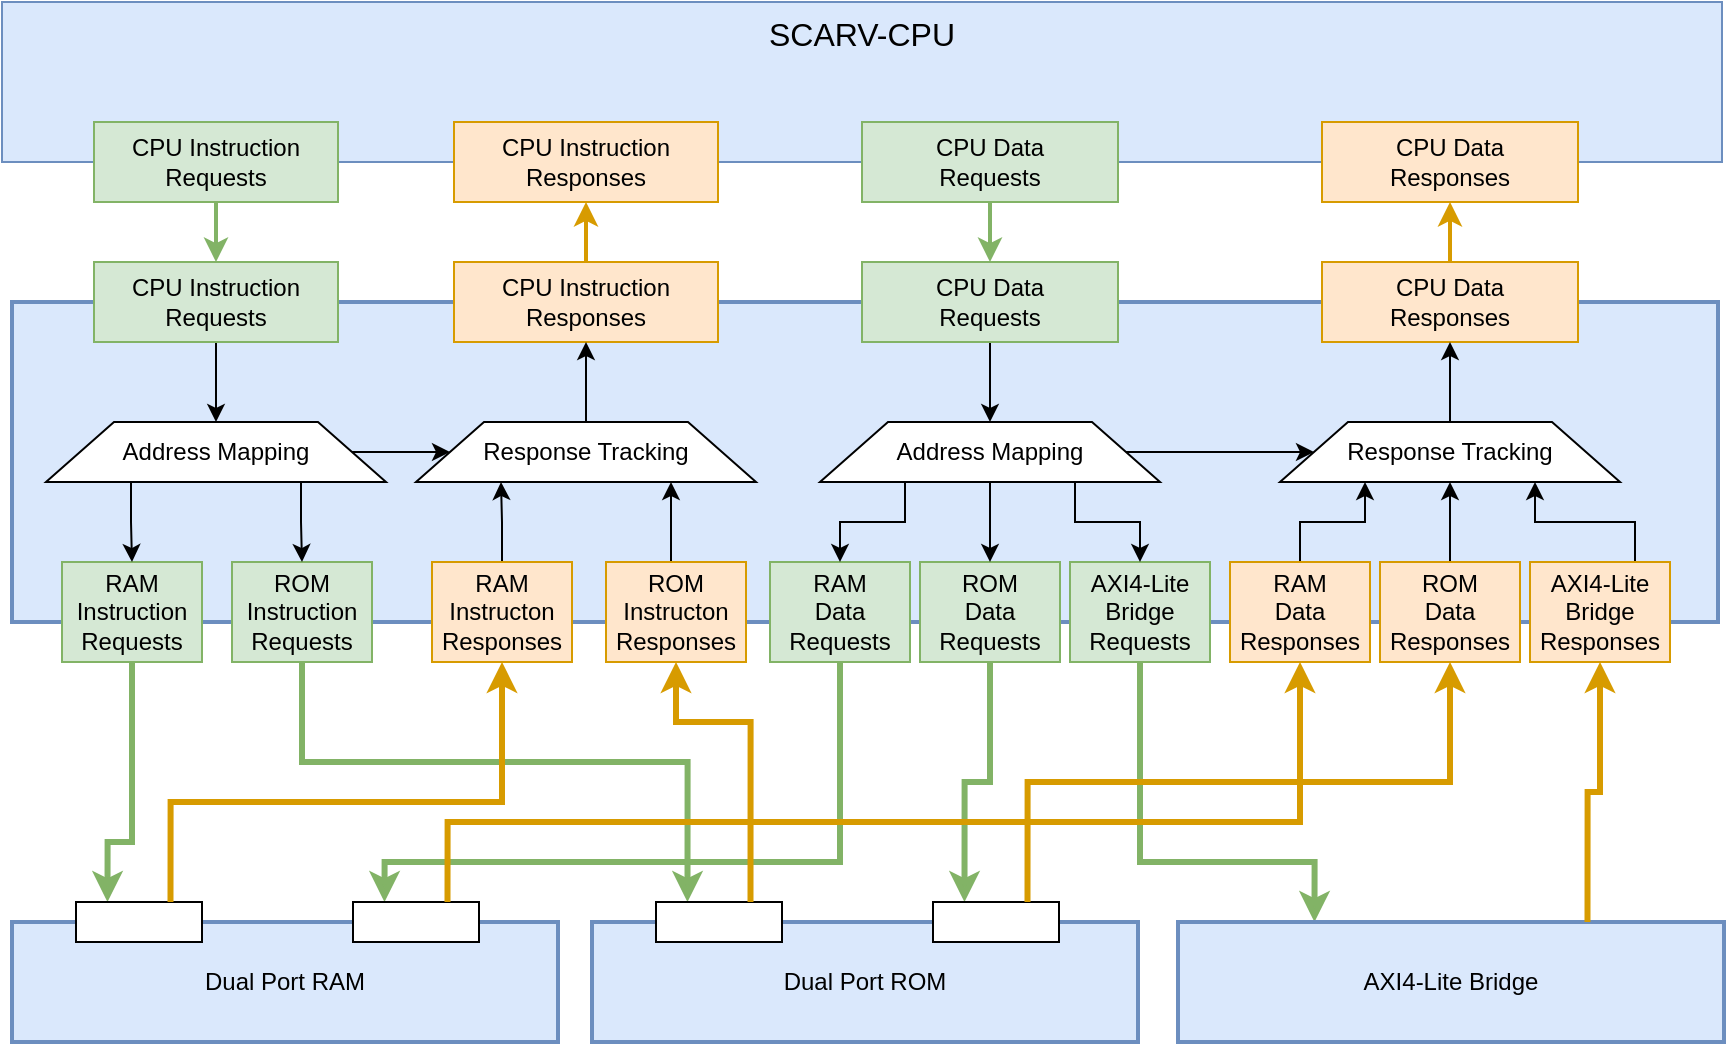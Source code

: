 <mxfile version="12.1.9" type="device" pages="1"><diagram id="bxJ9VEbCLUw6fagwbg7X" name="Page-1"><mxGraphModel dx="2249" dy="788" grid="1" gridSize="10" guides="1" tooltips="1" connect="1" arrows="1" fold="1" page="1" pageScale="1" pageWidth="827" pageHeight="1169" math="0" shadow="0"><root><mxCell id="0"/><mxCell id="1" parent="0"/><mxCell id="e_6H-0DXw6L8UPF1zuQE-49" value="Int" style="rounded=0;whiteSpace=wrap;html=1;strokeWidth=2;fillColor=#dae8fc;strokeColor=#6c8ebf;" vertex="1" parent="1"><mxGeometry x="-15" y="290" width="853" height="160" as="geometry"/></mxCell><mxCell id="e_6H-0DXw6L8UPF1zuQE-25" style="edgeStyle=orthogonalEdgeStyle;rounded=0;orthogonalLoop=1;jettySize=auto;html=1;exitX=0.5;exitY=1;exitDx=0;exitDy=0;entryX=0.5;entryY=0;entryDx=0;entryDy=0;" edge="1" parent="1" source="e_6H-0DXw6L8UPF1zuQE-3" target="e_6H-0DXw6L8UPF1zuQE-24"><mxGeometry relative="1" as="geometry"/></mxCell><mxCell id="e_6H-0DXw6L8UPF1zuQE-3" value="&lt;div&gt;CPU Data&lt;br&gt;Requests&lt;br&gt;&lt;/div&gt;" style="rounded=0;whiteSpace=wrap;html=1;fillColor=#d5e8d4;strokeColor=#82b366;" vertex="1" parent="1"><mxGeometry x="410" y="270" width="128" height="40" as="geometry"/></mxCell><mxCell id="e_6H-0DXw6L8UPF1zuQE-88" style="edgeStyle=orthogonalEdgeStyle;rounded=0;orthogonalLoop=1;jettySize=auto;html=1;entryX=0.5;entryY=1;entryDx=0;entryDy=0;strokeWidth=2;fontSize=16;fillColor=#ffe6cc;strokeColor=#d79b00;" edge="1" parent="1" source="e_6H-0DXw6L8UPF1zuQE-4" target="e_6H-0DXw6L8UPF1zuQE-82"><mxGeometry relative="1" as="geometry"/></mxCell><mxCell id="e_6H-0DXw6L8UPF1zuQE-4" value="&lt;div&gt;CPU Data&lt;br&gt;Responses&lt;br&gt;&lt;/div&gt;" style="rounded=0;whiteSpace=wrap;html=1;fillColor=#ffe6cc;strokeColor=#d79b00;" vertex="1" parent="1"><mxGeometry x="640" y="270" width="128" height="40" as="geometry"/></mxCell><mxCell id="e_6H-0DXw6L8UPF1zuQE-15" style="edgeStyle=orthogonalEdgeStyle;rounded=0;orthogonalLoop=1;jettySize=auto;html=1;exitX=0.75;exitY=0;exitDx=0;exitDy=0;entryX=0.75;entryY=1;entryDx=0;entryDy=0;" edge="1" parent="1" source="e_6H-0DXw6L8UPF1zuQE-5" target="e_6H-0DXw6L8UPF1zuQE-14"><mxGeometry relative="1" as="geometry"/></mxCell><mxCell id="e_6H-0DXw6L8UPF1zuQE-5" value="AXI4-Lite&lt;br&gt;Bridge&lt;br&gt;Responses" style="rounded=0;whiteSpace=wrap;html=1;fillColor=#ffe6cc;strokeColor=#d79b00;" vertex="1" parent="1"><mxGeometry x="744" y="420" width="70" height="50" as="geometry"/></mxCell><mxCell id="e_6H-0DXw6L8UPF1zuQE-18" style="edgeStyle=orthogonalEdgeStyle;rounded=0;orthogonalLoop=1;jettySize=auto;html=1;exitX=0.5;exitY=0;exitDx=0;exitDy=0;entryX=0.25;entryY=1;entryDx=0;entryDy=0;" edge="1" parent="1" source="e_6H-0DXw6L8UPF1zuQE-6" target="e_6H-0DXw6L8UPF1zuQE-14"><mxGeometry relative="1" as="geometry"/></mxCell><mxCell id="e_6H-0DXw6L8UPF1zuQE-6" value="&lt;div&gt;RAM&lt;/div&gt;&lt;div&gt;Data&lt;/div&gt;&lt;div&gt;Responses&lt;br&gt;&lt;/div&gt;" style="rounded=0;whiteSpace=wrap;html=1;fillColor=#ffe6cc;strokeColor=#d79b00;" vertex="1" parent="1"><mxGeometry x="594" y="420" width="70" height="50" as="geometry"/></mxCell><mxCell id="e_6H-0DXw6L8UPF1zuQE-16" style="edgeStyle=orthogonalEdgeStyle;rounded=0;orthogonalLoop=1;jettySize=auto;html=1;exitX=0.5;exitY=0;exitDx=0;exitDy=0;entryX=0.5;entryY=1;entryDx=0;entryDy=0;" edge="1" parent="1" source="e_6H-0DXw6L8UPF1zuQE-9" target="e_6H-0DXw6L8UPF1zuQE-14"><mxGeometry relative="1" as="geometry"><Array as="points"><mxPoint x="704" y="440"/><mxPoint x="704" y="440"/></Array></mxGeometry></mxCell><mxCell id="e_6H-0DXw6L8UPF1zuQE-9" value="&lt;div&gt;ROM&lt;/div&gt;&lt;div&gt;Data&lt;/div&gt;&lt;div&gt;Responses&lt;br&gt;&lt;/div&gt;" style="rounded=0;whiteSpace=wrap;html=1;fillColor=#ffe6cc;strokeColor=#d79b00;" vertex="1" parent="1"><mxGeometry x="669" y="420" width="70" height="50" as="geometry"/></mxCell><mxCell id="e_6H-0DXw6L8UPF1zuQE-20" style="edgeStyle=orthogonalEdgeStyle;rounded=0;orthogonalLoop=1;jettySize=auto;html=1;exitX=0.5;exitY=0;exitDx=0;exitDy=0;entryX=0.5;entryY=1;entryDx=0;entryDy=0;" edge="1" parent="1" source="e_6H-0DXw6L8UPF1zuQE-14" target="e_6H-0DXw6L8UPF1zuQE-4"><mxGeometry relative="1" as="geometry"/></mxCell><mxCell id="e_6H-0DXw6L8UPF1zuQE-14" value="Response Tracking" style="shape=trapezoid;perimeter=trapezoidPerimeter;whiteSpace=wrap;html=1;" vertex="1" parent="1"><mxGeometry x="619" y="350" width="170" height="30" as="geometry"/></mxCell><mxCell id="e_6H-0DXw6L8UPF1zuQE-79" style="edgeStyle=orthogonalEdgeStyle;rounded=0;orthogonalLoop=1;jettySize=auto;html=1;exitX=0.5;exitY=1;exitDx=0;exitDy=0;entryX=0.25;entryY=0;entryDx=0;entryDy=0;strokeWidth=3;fillColor=#d5e8d4;strokeColor=#82b366;" edge="1" parent="1" source="e_6H-0DXw6L8UPF1zuQE-21" target="e_6H-0DXw6L8UPF1zuQE-64"><mxGeometry relative="1" as="geometry"><Array as="points"><mxPoint x="549" y="570"/><mxPoint x="636" y="570"/></Array></mxGeometry></mxCell><mxCell id="e_6H-0DXw6L8UPF1zuQE-21" value="AXI4-Lite&lt;br&gt;Bridge&lt;br&gt;Requests" style="rounded=0;whiteSpace=wrap;html=1;fillColor=#d5e8d4;strokeColor=#82b366;" vertex="1" parent="1"><mxGeometry x="514" y="420" width="70" height="50" as="geometry"/></mxCell><mxCell id="e_6H-0DXw6L8UPF1zuQE-72" style="edgeStyle=orthogonalEdgeStyle;rounded=0;orthogonalLoop=1;jettySize=auto;html=1;exitX=0.5;exitY=1;exitDx=0;exitDy=0;entryX=0.25;entryY=0;entryDx=0;entryDy=0;strokeWidth=3;fillColor=#d5e8d4;strokeColor=#82b366;" edge="1" parent="1" source="e_6H-0DXw6L8UPF1zuQE-22" target="e_6H-0DXw6L8UPF1zuQE-57"><mxGeometry relative="1" as="geometry"><Array as="points"><mxPoint x="399" y="570"/><mxPoint x="171" y="570"/></Array></mxGeometry></mxCell><mxCell id="e_6H-0DXw6L8UPF1zuQE-22" value="&lt;div&gt;RAM&lt;/div&gt;&lt;div&gt;Data&lt;/div&gt;&lt;div&gt;Requests&lt;br&gt;&lt;/div&gt;" style="rounded=0;whiteSpace=wrap;html=1;fillColor=#d5e8d4;strokeColor=#82b366;" vertex="1" parent="1"><mxGeometry x="364" y="420" width="70" height="50" as="geometry"/></mxCell><mxCell id="e_6H-0DXw6L8UPF1zuQE-75" style="edgeStyle=orthogonalEdgeStyle;rounded=0;orthogonalLoop=1;jettySize=auto;html=1;exitX=0.5;exitY=1;exitDx=0;exitDy=0;entryX=0.25;entryY=0;entryDx=0;entryDy=0;strokeWidth=3;fillColor=#d5e8d4;strokeColor=#82b366;" edge="1" parent="1" source="e_6H-0DXw6L8UPF1zuQE-23" target="e_6H-0DXw6L8UPF1zuQE-62"><mxGeometry relative="1" as="geometry"/></mxCell><mxCell id="e_6H-0DXw6L8UPF1zuQE-23" value="&lt;div&gt;ROM&lt;/div&gt;&lt;div&gt;Data&lt;/div&gt;&lt;div&gt;Requests&lt;br&gt;&lt;/div&gt;" style="rounded=0;whiteSpace=wrap;html=1;fillColor=#d5e8d4;strokeColor=#82b366;" vertex="1" parent="1"><mxGeometry x="439" y="420" width="70" height="50" as="geometry"/></mxCell><mxCell id="e_6H-0DXw6L8UPF1zuQE-26" style="edgeStyle=orthogonalEdgeStyle;rounded=0;orthogonalLoop=1;jettySize=auto;html=1;exitX=0.25;exitY=1;exitDx=0;exitDy=0;" edge="1" parent="1" source="e_6H-0DXw6L8UPF1zuQE-24" target="e_6H-0DXw6L8UPF1zuQE-22"><mxGeometry relative="1" as="geometry"/></mxCell><mxCell id="e_6H-0DXw6L8UPF1zuQE-27" style="edgeStyle=orthogonalEdgeStyle;rounded=0;orthogonalLoop=1;jettySize=auto;html=1;exitX=0.5;exitY=1;exitDx=0;exitDy=0;entryX=0.5;entryY=0;entryDx=0;entryDy=0;" edge="1" parent="1" source="e_6H-0DXw6L8UPF1zuQE-24" target="e_6H-0DXw6L8UPF1zuQE-23"><mxGeometry relative="1" as="geometry"/></mxCell><mxCell id="e_6H-0DXw6L8UPF1zuQE-28" style="edgeStyle=orthogonalEdgeStyle;rounded=0;orthogonalLoop=1;jettySize=auto;html=1;exitX=0.75;exitY=1;exitDx=0;exitDy=0;entryX=0.5;entryY=0;entryDx=0;entryDy=0;" edge="1" parent="1" source="e_6H-0DXw6L8UPF1zuQE-24" target="e_6H-0DXw6L8UPF1zuQE-21"><mxGeometry relative="1" as="geometry"/></mxCell><mxCell id="e_6H-0DXw6L8UPF1zuQE-29" style="edgeStyle=orthogonalEdgeStyle;rounded=0;orthogonalLoop=1;jettySize=auto;html=1;exitX=1;exitY=0.5;exitDx=0;exitDy=0;entryX=0;entryY=0.5;entryDx=0;entryDy=0;" edge="1" parent="1" source="e_6H-0DXw6L8UPF1zuQE-24" target="e_6H-0DXw6L8UPF1zuQE-14"><mxGeometry relative="1" as="geometry"/></mxCell><mxCell id="e_6H-0DXw6L8UPF1zuQE-24" value="Address Mapping" style="shape=trapezoid;perimeter=trapezoidPerimeter;whiteSpace=wrap;html=1;" vertex="1" parent="1"><mxGeometry x="389" y="350" width="170" height="30" as="geometry"/></mxCell><mxCell id="e_6H-0DXw6L8UPF1zuQE-30" style="edgeStyle=orthogonalEdgeStyle;rounded=0;orthogonalLoop=1;jettySize=auto;html=1;exitX=0.5;exitY=1;exitDx=0;exitDy=0;entryX=0.5;entryY=0;entryDx=0;entryDy=0;" edge="1" parent="1" source="e_6H-0DXw6L8UPF1zuQE-31" target="e_6H-0DXw6L8UPF1zuQE-48"><mxGeometry relative="1" as="geometry"/></mxCell><mxCell id="e_6H-0DXw6L8UPF1zuQE-31" value="&lt;div&gt;CPU Instruction&lt;br&gt;Requests&lt;br&gt;&lt;/div&gt;" style="rounded=0;whiteSpace=wrap;html=1;fillColor=#d5e8d4;strokeColor=#82b366;" vertex="1" parent="1"><mxGeometry x="26" y="270" width="122" height="40" as="geometry"/></mxCell><mxCell id="e_6H-0DXw6L8UPF1zuQE-86" style="edgeStyle=orthogonalEdgeStyle;rounded=0;orthogonalLoop=1;jettySize=auto;html=1;exitX=0.5;exitY=0;exitDx=0;exitDy=0;strokeWidth=2;fontSize=16;fillColor=#ffe6cc;strokeColor=#d79b00;" edge="1" parent="1" source="e_6H-0DXw6L8UPF1zuQE-32" target="e_6H-0DXw6L8UPF1zuQE-84"><mxGeometry relative="1" as="geometry"/></mxCell><mxCell id="e_6H-0DXw6L8UPF1zuQE-32" value="&lt;div&gt;CPU Instruction&lt;br&gt;Responses&lt;br&gt;&lt;/div&gt;" style="rounded=0;whiteSpace=wrap;html=1;fillColor=#ffe6cc;strokeColor=#d79b00;" vertex="1" parent="1"><mxGeometry x="206" y="270" width="132" height="40" as="geometry"/></mxCell><mxCell id="e_6H-0DXw6L8UPF1zuQE-35" style="edgeStyle=orthogonalEdgeStyle;rounded=0;orthogonalLoop=1;jettySize=auto;html=1;exitX=0.5;exitY=0;exitDx=0;exitDy=0;entryX=0.25;entryY=1;entryDx=0;entryDy=0;" edge="1" parent="1" source="e_6H-0DXw6L8UPF1zuQE-36" target="e_6H-0DXw6L8UPF1zuQE-40"><mxGeometry relative="1" as="geometry"/></mxCell><mxCell id="e_6H-0DXw6L8UPF1zuQE-36" value="&lt;div&gt;RAM&lt;/div&gt;&lt;div&gt;Instructon&lt;/div&gt;&lt;div&gt;Responses&lt;br&gt;&lt;/div&gt;" style="rounded=0;whiteSpace=wrap;html=1;fillColor=#ffe6cc;strokeColor=#d79b00;" vertex="1" parent="1"><mxGeometry x="195" y="420" width="70" height="50" as="geometry"/></mxCell><mxCell id="e_6H-0DXw6L8UPF1zuQE-37" style="edgeStyle=orthogonalEdgeStyle;rounded=0;orthogonalLoop=1;jettySize=auto;html=1;exitX=0.5;exitY=0;exitDx=0;exitDy=0;entryX=0.75;entryY=1;entryDx=0;entryDy=0;" edge="1" parent="1" source="e_6H-0DXw6L8UPF1zuQE-38" target="e_6H-0DXw6L8UPF1zuQE-40"><mxGeometry relative="1" as="geometry"><Array as="points"><mxPoint x="315" y="420"/></Array></mxGeometry></mxCell><mxCell id="e_6H-0DXw6L8UPF1zuQE-38" value="&lt;div&gt;ROM&lt;/div&gt;&lt;div&gt;Instructon&lt;/div&gt;&lt;div&gt;Responses&lt;br&gt;&lt;/div&gt;" style="rounded=0;whiteSpace=wrap;html=1;fillColor=#ffe6cc;strokeColor=#d79b00;" vertex="1" parent="1"><mxGeometry x="282" y="420" width="70" height="50" as="geometry"/></mxCell><mxCell id="e_6H-0DXw6L8UPF1zuQE-39" style="edgeStyle=orthogonalEdgeStyle;rounded=0;orthogonalLoop=1;jettySize=auto;html=1;exitX=0.5;exitY=0;exitDx=0;exitDy=0;entryX=0.5;entryY=1;entryDx=0;entryDy=0;" edge="1" parent="1" source="e_6H-0DXw6L8UPF1zuQE-40" target="e_6H-0DXw6L8UPF1zuQE-32"><mxGeometry relative="1" as="geometry"/></mxCell><mxCell id="e_6H-0DXw6L8UPF1zuQE-40" value="Response Tracking" style="shape=trapezoid;perimeter=trapezoidPerimeter;whiteSpace=wrap;html=1;" vertex="1" parent="1"><mxGeometry x="187" y="350" width="170" height="30" as="geometry"/></mxCell><mxCell id="e_6H-0DXw6L8UPF1zuQE-67" style="edgeStyle=orthogonalEdgeStyle;rounded=0;orthogonalLoop=1;jettySize=auto;html=1;exitX=0.5;exitY=1;exitDx=0;exitDy=0;entryX=0.25;entryY=0;entryDx=0;entryDy=0;strokeWidth=3;fillColor=#d5e8d4;strokeColor=#82b366;" edge="1" parent="1" source="e_6H-0DXw6L8UPF1zuQE-42" target="e_6H-0DXw6L8UPF1zuQE-56"><mxGeometry relative="1" as="geometry"><Array as="points"><mxPoint x="45" y="560"/><mxPoint x="33" y="560"/></Array></mxGeometry></mxCell><mxCell id="e_6H-0DXw6L8UPF1zuQE-42" value="&lt;div&gt;RAM&lt;/div&gt;&lt;div&gt;Instruction&lt;/div&gt;&lt;div&gt;Requests&lt;br&gt;&lt;/div&gt;" style="rounded=0;whiteSpace=wrap;html=1;fillColor=#d5e8d4;strokeColor=#82b366;" vertex="1" parent="1"><mxGeometry x="10" y="420" width="70" height="50" as="geometry"/></mxCell><mxCell id="e_6H-0DXw6L8UPF1zuQE-69" style="edgeStyle=orthogonalEdgeStyle;rounded=0;orthogonalLoop=1;jettySize=auto;html=1;exitX=0.5;exitY=1;exitDx=0;exitDy=0;entryX=0.25;entryY=0;entryDx=0;entryDy=0;strokeWidth=3;fillColor=#d5e8d4;strokeColor=#82b366;" edge="1" parent="1" source="e_6H-0DXw6L8UPF1zuQE-43" target="e_6H-0DXw6L8UPF1zuQE-61"><mxGeometry relative="1" as="geometry"><Array as="points"><mxPoint x="130" y="520"/><mxPoint x="323" y="520"/></Array></mxGeometry></mxCell><mxCell id="e_6H-0DXw6L8UPF1zuQE-43" value="&lt;div&gt;ROM&lt;/div&gt;&lt;div&gt;Instruction&lt;/div&gt;&lt;div&gt;Requests&lt;br&gt;&lt;/div&gt;" style="rounded=0;whiteSpace=wrap;html=1;fillColor=#d5e8d4;strokeColor=#82b366;" vertex="1" parent="1"><mxGeometry x="95" y="420" width="70" height="50" as="geometry"/></mxCell><mxCell id="e_6H-0DXw6L8UPF1zuQE-44" style="edgeStyle=orthogonalEdgeStyle;rounded=0;orthogonalLoop=1;jettySize=auto;html=1;exitX=0.25;exitY=1;exitDx=0;exitDy=0;" edge="1" parent="1" source="e_6H-0DXw6L8UPF1zuQE-48" target="e_6H-0DXw6L8UPF1zuQE-42"><mxGeometry relative="1" as="geometry"/></mxCell><mxCell id="e_6H-0DXw6L8UPF1zuQE-45" style="edgeStyle=orthogonalEdgeStyle;rounded=0;orthogonalLoop=1;jettySize=auto;html=1;exitX=0.75;exitY=1;exitDx=0;exitDy=0;entryX=0.5;entryY=0;entryDx=0;entryDy=0;" edge="1" parent="1" source="e_6H-0DXw6L8UPF1zuQE-48" target="e_6H-0DXw6L8UPF1zuQE-43"><mxGeometry relative="1" as="geometry"/></mxCell><mxCell id="e_6H-0DXw6L8UPF1zuQE-47" style="edgeStyle=orthogonalEdgeStyle;rounded=0;orthogonalLoop=1;jettySize=auto;html=1;exitX=1;exitY=0.5;exitDx=0;exitDy=0;entryX=0;entryY=0.5;entryDx=0;entryDy=0;" edge="1" parent="1" source="e_6H-0DXw6L8UPF1zuQE-48" target="e_6H-0DXw6L8UPF1zuQE-40"><mxGeometry relative="1" as="geometry"/></mxCell><mxCell id="e_6H-0DXw6L8UPF1zuQE-48" value="Address Mapping" style="shape=trapezoid;perimeter=trapezoidPerimeter;whiteSpace=wrap;html=1;" vertex="1" parent="1"><mxGeometry x="2" y="350" width="170" height="30" as="geometry"/></mxCell><mxCell id="e_6H-0DXw6L8UPF1zuQE-58" value="" style="group;" vertex="1" connectable="0" parent="1"><mxGeometry x="-15" y="590" width="273" height="70" as="geometry"/></mxCell><mxCell id="e_6H-0DXw6L8UPF1zuQE-51" value="Dual Port RAM" style="rounded=0;whiteSpace=wrap;html=1;strokeWidth=2;fillColor=#dae8fc;strokeColor=#6c8ebf;" vertex="1" parent="e_6H-0DXw6L8UPF1zuQE-58"><mxGeometry y="10" width="273" height="60" as="geometry"/></mxCell><mxCell id="e_6H-0DXw6L8UPF1zuQE-56" value="" style="rounded=0;whiteSpace=wrap;html=1;strokeWidth=1;" vertex="1" parent="e_6H-0DXw6L8UPF1zuQE-58"><mxGeometry x="32" width="63" height="20" as="geometry"/></mxCell><mxCell id="e_6H-0DXw6L8UPF1zuQE-57" value="" style="rounded=0;whiteSpace=wrap;html=1;strokeWidth=1;" vertex="1" parent="e_6H-0DXw6L8UPF1zuQE-58"><mxGeometry x="170.5" width="63" height="20" as="geometry"/></mxCell><mxCell id="e_6H-0DXw6L8UPF1zuQE-59" value="" style="group;" vertex="1" connectable="0" parent="1"><mxGeometry x="275" y="590" width="273" height="70" as="geometry"/></mxCell><mxCell id="e_6H-0DXw6L8UPF1zuQE-60" value="Dual Port ROM" style="rounded=0;whiteSpace=wrap;html=1;strokeWidth=2;fillColor=#dae8fc;strokeColor=#6c8ebf;" vertex="1" parent="e_6H-0DXw6L8UPF1zuQE-59"><mxGeometry y="10" width="273" height="60" as="geometry"/></mxCell><mxCell id="e_6H-0DXw6L8UPF1zuQE-61" value="" style="rounded=0;whiteSpace=wrap;html=1;strokeWidth=1;" vertex="1" parent="e_6H-0DXw6L8UPF1zuQE-59"><mxGeometry x="32" width="63" height="20" as="geometry"/></mxCell><mxCell id="e_6H-0DXw6L8UPF1zuQE-62" value="" style="rounded=0;whiteSpace=wrap;html=1;strokeWidth=1;" vertex="1" parent="e_6H-0DXw6L8UPF1zuQE-59"><mxGeometry x="170.5" width="63" height="20" as="geometry"/></mxCell><mxCell id="e_6H-0DXw6L8UPF1zuQE-63" value="" style="group;" vertex="1" connectable="0" parent="1"><mxGeometry x="568" y="590" width="273" height="70" as="geometry"/></mxCell><mxCell id="e_6H-0DXw6L8UPF1zuQE-64" value="AXI4-Lite Bridge" style="rounded=0;whiteSpace=wrap;html=1;strokeWidth=2;fillColor=#dae8fc;strokeColor=#6c8ebf;" vertex="1" parent="e_6H-0DXw6L8UPF1zuQE-63"><mxGeometry y="10" width="273" height="60" as="geometry"/></mxCell><mxCell id="e_6H-0DXw6L8UPF1zuQE-68" style="edgeStyle=orthogonalEdgeStyle;rounded=0;orthogonalLoop=1;jettySize=auto;html=1;exitX=0.75;exitY=0;exitDx=0;exitDy=0;entryX=0.5;entryY=1;entryDx=0;entryDy=0;strokeWidth=3;fillColor=#ffe6cc;strokeColor=#d79b00;" edge="1" parent="1" source="e_6H-0DXw6L8UPF1zuQE-56" target="e_6H-0DXw6L8UPF1zuQE-36"><mxGeometry relative="1" as="geometry"><Array as="points"><mxPoint x="64" y="540"/><mxPoint x="230" y="540"/></Array></mxGeometry></mxCell><mxCell id="e_6H-0DXw6L8UPF1zuQE-71" style="edgeStyle=orthogonalEdgeStyle;rounded=0;orthogonalLoop=1;jettySize=auto;html=1;exitX=0.75;exitY=0;exitDx=0;exitDy=0;strokeWidth=3;fillColor=#ffe6cc;strokeColor=#d79b00;" edge="1" parent="1" source="e_6H-0DXw6L8UPF1zuQE-61" target="e_6H-0DXw6L8UPF1zuQE-38"><mxGeometry relative="1" as="geometry"><Array as="points"><mxPoint x="354" y="500"/><mxPoint x="317" y="500"/></Array></mxGeometry></mxCell><mxCell id="e_6H-0DXw6L8UPF1zuQE-74" style="edgeStyle=orthogonalEdgeStyle;rounded=0;orthogonalLoop=1;jettySize=auto;html=1;exitX=0.75;exitY=0;exitDx=0;exitDy=0;entryX=0.5;entryY=1;entryDx=0;entryDy=0;strokeWidth=3;fillColor=#ffe6cc;strokeColor=#d79b00;" edge="1" parent="1" source="e_6H-0DXw6L8UPF1zuQE-57" target="e_6H-0DXw6L8UPF1zuQE-6"><mxGeometry relative="1" as="geometry"><Array as="points"><mxPoint x="203" y="550"/><mxPoint x="629" y="550"/></Array></mxGeometry></mxCell><mxCell id="e_6H-0DXw6L8UPF1zuQE-76" style="edgeStyle=orthogonalEdgeStyle;rounded=0;orthogonalLoop=1;jettySize=auto;html=1;exitX=0.75;exitY=0;exitDx=0;exitDy=0;entryX=0.5;entryY=1;entryDx=0;entryDy=0;strokeWidth=3;fillColor=#ffe6cc;strokeColor=#d79b00;" edge="1" parent="1" source="e_6H-0DXw6L8UPF1zuQE-62" target="e_6H-0DXw6L8UPF1zuQE-9"><mxGeometry relative="1" as="geometry"/></mxCell><mxCell id="e_6H-0DXw6L8UPF1zuQE-78" style="edgeStyle=orthogonalEdgeStyle;rounded=0;orthogonalLoop=1;jettySize=auto;html=1;exitX=0.75;exitY=0;exitDx=0;exitDy=0;entryX=0.5;entryY=1;entryDx=0;entryDy=0;strokeWidth=3;fillColor=#ffe6cc;strokeColor=#d79b00;" edge="1" parent="1" source="e_6H-0DXw6L8UPF1zuQE-64" target="e_6H-0DXw6L8UPF1zuQE-5"><mxGeometry relative="1" as="geometry"/></mxCell><mxCell id="e_6H-0DXw6L8UPF1zuQE-80" value="SCARV-CPU" style="rounded=0;whiteSpace=wrap;html=1;strokeWidth=1;verticalAlign=top;fontSize=16;fillColor=#dae8fc;strokeColor=#6c8ebf;" vertex="1" parent="1"><mxGeometry x="-20" y="140" width="860" height="80" as="geometry"/></mxCell><mxCell id="e_6H-0DXw6L8UPF1zuQE-87" style="edgeStyle=orthogonalEdgeStyle;rounded=0;orthogonalLoop=1;jettySize=auto;html=1;entryX=0.5;entryY=0;entryDx=0;entryDy=0;strokeWidth=2;fontSize=16;fillColor=#d5e8d4;strokeColor=#82b366;" edge="1" parent="1" source="e_6H-0DXw6L8UPF1zuQE-81" target="e_6H-0DXw6L8UPF1zuQE-3"><mxGeometry relative="1" as="geometry"/></mxCell><mxCell id="e_6H-0DXw6L8UPF1zuQE-81" value="&lt;div&gt;CPU Data&lt;br&gt;Requests&lt;br&gt;&lt;/div&gt;" style="rounded=0;whiteSpace=wrap;html=1;fillColor=#d5e8d4;strokeColor=#82b366;" vertex="1" parent="1"><mxGeometry x="410" y="200" width="128" height="40" as="geometry"/></mxCell><mxCell id="e_6H-0DXw6L8UPF1zuQE-82" value="&lt;div&gt;CPU Data&lt;br&gt;Responses&lt;br&gt;&lt;/div&gt;" style="rounded=0;whiteSpace=wrap;html=1;fillColor=#ffe6cc;strokeColor=#d79b00;" vertex="1" parent="1"><mxGeometry x="640" y="200" width="128" height="40" as="geometry"/></mxCell><mxCell id="e_6H-0DXw6L8UPF1zuQE-85" style="edgeStyle=orthogonalEdgeStyle;rounded=0;orthogonalLoop=1;jettySize=auto;html=1;exitX=0.5;exitY=1;exitDx=0;exitDy=0;strokeWidth=2;fontSize=16;fillColor=#d5e8d4;strokeColor=#82b366;" edge="1" parent="1" source="e_6H-0DXw6L8UPF1zuQE-83" target="e_6H-0DXw6L8UPF1zuQE-31"><mxGeometry relative="1" as="geometry"/></mxCell><mxCell id="e_6H-0DXw6L8UPF1zuQE-83" value="&lt;div&gt;CPU Instruction&lt;br&gt;Requests&lt;br&gt;&lt;/div&gt;" style="rounded=0;whiteSpace=wrap;html=1;fillColor=#d5e8d4;strokeColor=#82b366;" vertex="1" parent="1"><mxGeometry x="26" y="200" width="122" height="40" as="geometry"/></mxCell><mxCell id="e_6H-0DXw6L8UPF1zuQE-84" value="&lt;div&gt;CPU Instruction&lt;br&gt;Responses&lt;br&gt;&lt;/div&gt;" style="rounded=0;whiteSpace=wrap;html=1;fillColor=#ffe6cc;strokeColor=#d79b00;" vertex="1" parent="1"><mxGeometry x="206" y="200" width="132" height="40" as="geometry"/></mxCell></root></mxGraphModel></diagram></mxfile>